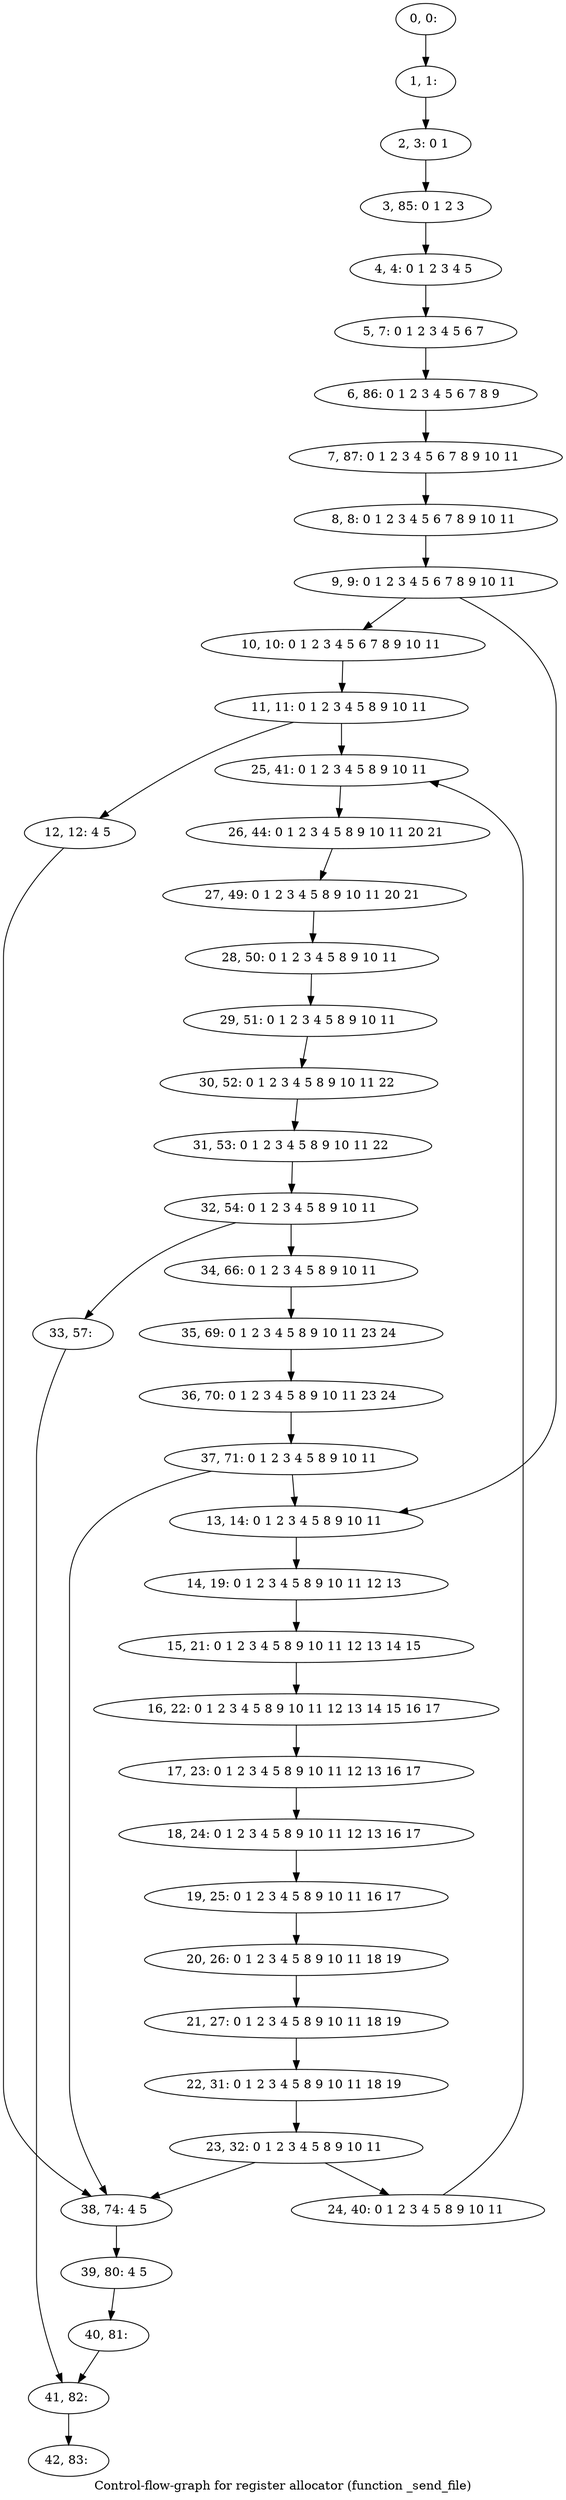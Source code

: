 digraph G {
graph [label="Control-flow-graph for register allocator (function _send_file)"]
0[label="0, 0: "];
1[label="1, 1: "];
2[label="2, 3: 0 1 "];
3[label="3, 85: 0 1 2 3 "];
4[label="4, 4: 0 1 2 3 4 5 "];
5[label="5, 7: 0 1 2 3 4 5 6 7 "];
6[label="6, 86: 0 1 2 3 4 5 6 7 8 9 "];
7[label="7, 87: 0 1 2 3 4 5 6 7 8 9 10 11 "];
8[label="8, 8: 0 1 2 3 4 5 6 7 8 9 10 11 "];
9[label="9, 9: 0 1 2 3 4 5 6 7 8 9 10 11 "];
10[label="10, 10: 0 1 2 3 4 5 6 7 8 9 10 11 "];
11[label="11, 11: 0 1 2 3 4 5 8 9 10 11 "];
12[label="12, 12: 4 5 "];
13[label="13, 14: 0 1 2 3 4 5 8 9 10 11 "];
14[label="14, 19: 0 1 2 3 4 5 8 9 10 11 12 13 "];
15[label="15, 21: 0 1 2 3 4 5 8 9 10 11 12 13 14 15 "];
16[label="16, 22: 0 1 2 3 4 5 8 9 10 11 12 13 14 15 16 17 "];
17[label="17, 23: 0 1 2 3 4 5 8 9 10 11 12 13 16 17 "];
18[label="18, 24: 0 1 2 3 4 5 8 9 10 11 12 13 16 17 "];
19[label="19, 25: 0 1 2 3 4 5 8 9 10 11 16 17 "];
20[label="20, 26: 0 1 2 3 4 5 8 9 10 11 18 19 "];
21[label="21, 27: 0 1 2 3 4 5 8 9 10 11 18 19 "];
22[label="22, 31: 0 1 2 3 4 5 8 9 10 11 18 19 "];
23[label="23, 32: 0 1 2 3 4 5 8 9 10 11 "];
24[label="24, 40: 0 1 2 3 4 5 8 9 10 11 "];
25[label="25, 41: 0 1 2 3 4 5 8 9 10 11 "];
26[label="26, 44: 0 1 2 3 4 5 8 9 10 11 20 21 "];
27[label="27, 49: 0 1 2 3 4 5 8 9 10 11 20 21 "];
28[label="28, 50: 0 1 2 3 4 5 8 9 10 11 "];
29[label="29, 51: 0 1 2 3 4 5 8 9 10 11 "];
30[label="30, 52: 0 1 2 3 4 5 8 9 10 11 22 "];
31[label="31, 53: 0 1 2 3 4 5 8 9 10 11 22 "];
32[label="32, 54: 0 1 2 3 4 5 8 9 10 11 "];
33[label="33, 57: "];
34[label="34, 66: 0 1 2 3 4 5 8 9 10 11 "];
35[label="35, 69: 0 1 2 3 4 5 8 9 10 11 23 24 "];
36[label="36, 70: 0 1 2 3 4 5 8 9 10 11 23 24 "];
37[label="37, 71: 0 1 2 3 4 5 8 9 10 11 "];
38[label="38, 74: 4 5 "];
39[label="39, 80: 4 5 "];
40[label="40, 81: "];
41[label="41, 82: "];
42[label="42, 83: "];
0->1 ;
1->2 ;
2->3 ;
3->4 ;
4->5 ;
5->6 ;
6->7 ;
7->8 ;
8->9 ;
9->10 ;
9->13 ;
10->11 ;
11->12 ;
11->25 ;
12->38 ;
13->14 ;
14->15 ;
15->16 ;
16->17 ;
17->18 ;
18->19 ;
19->20 ;
20->21 ;
21->22 ;
22->23 ;
23->24 ;
23->38 ;
24->25 ;
25->26 ;
26->27 ;
27->28 ;
28->29 ;
29->30 ;
30->31 ;
31->32 ;
32->33 ;
32->34 ;
33->41 ;
34->35 ;
35->36 ;
36->37 ;
37->38 ;
37->13 ;
38->39 ;
39->40 ;
40->41 ;
41->42 ;
}
